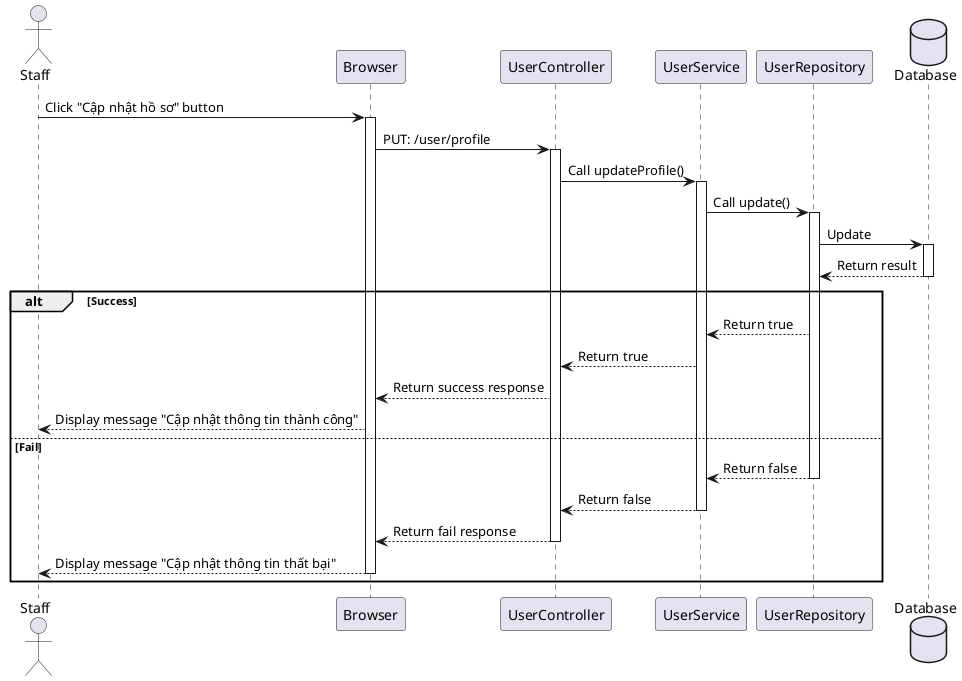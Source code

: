 @startuml

actor Staff as user

participant Browser as a
participant UserController as b 
participant UserService as c 
participant UserRepository as d 
database Database as e 

user -> a++: Click "Cập nhật hồ sơ" button
a -> b++: PUT: /user/profile
b -> c++: Call updateProfile()
c -> d++: Call update()
d -> e++: Update
e --> d--: Return result
alt Success
    d --> c: Return true
    c --> b: Return true
    b --> a: Return success response
    a --> user: Display message "Cập nhật thông tin thành công"
else Fail 
    d --> c--: Return false
    c --> b--: Return false
    b --> a--: Return fail response
    a --> user--: Display message "Cập nhật thông tin thất bại"
end 
@enduml